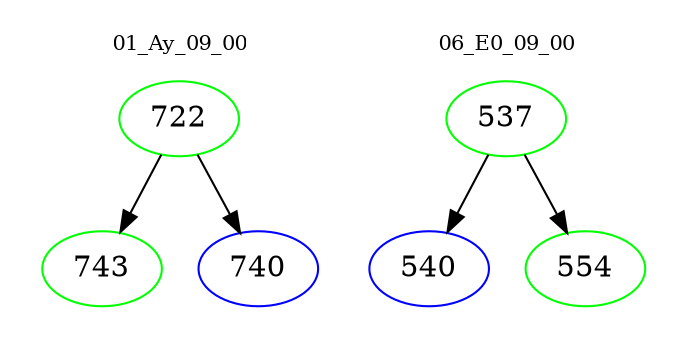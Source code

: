 digraph{
subgraph cluster_0 {
color = white
label = "01_Ay_09_00";
fontsize=10;
T0_722 [label="722", color="green"]
T0_722 -> T0_743 [color="black"]
T0_743 [label="743", color="green"]
T0_722 -> T0_740 [color="black"]
T0_740 [label="740", color="blue"]
}
subgraph cluster_1 {
color = white
label = "06_E0_09_00";
fontsize=10;
T1_537 [label="537", color="green"]
T1_537 -> T1_540 [color="black"]
T1_540 [label="540", color="blue"]
T1_537 -> T1_554 [color="black"]
T1_554 [label="554", color="green"]
}
}
